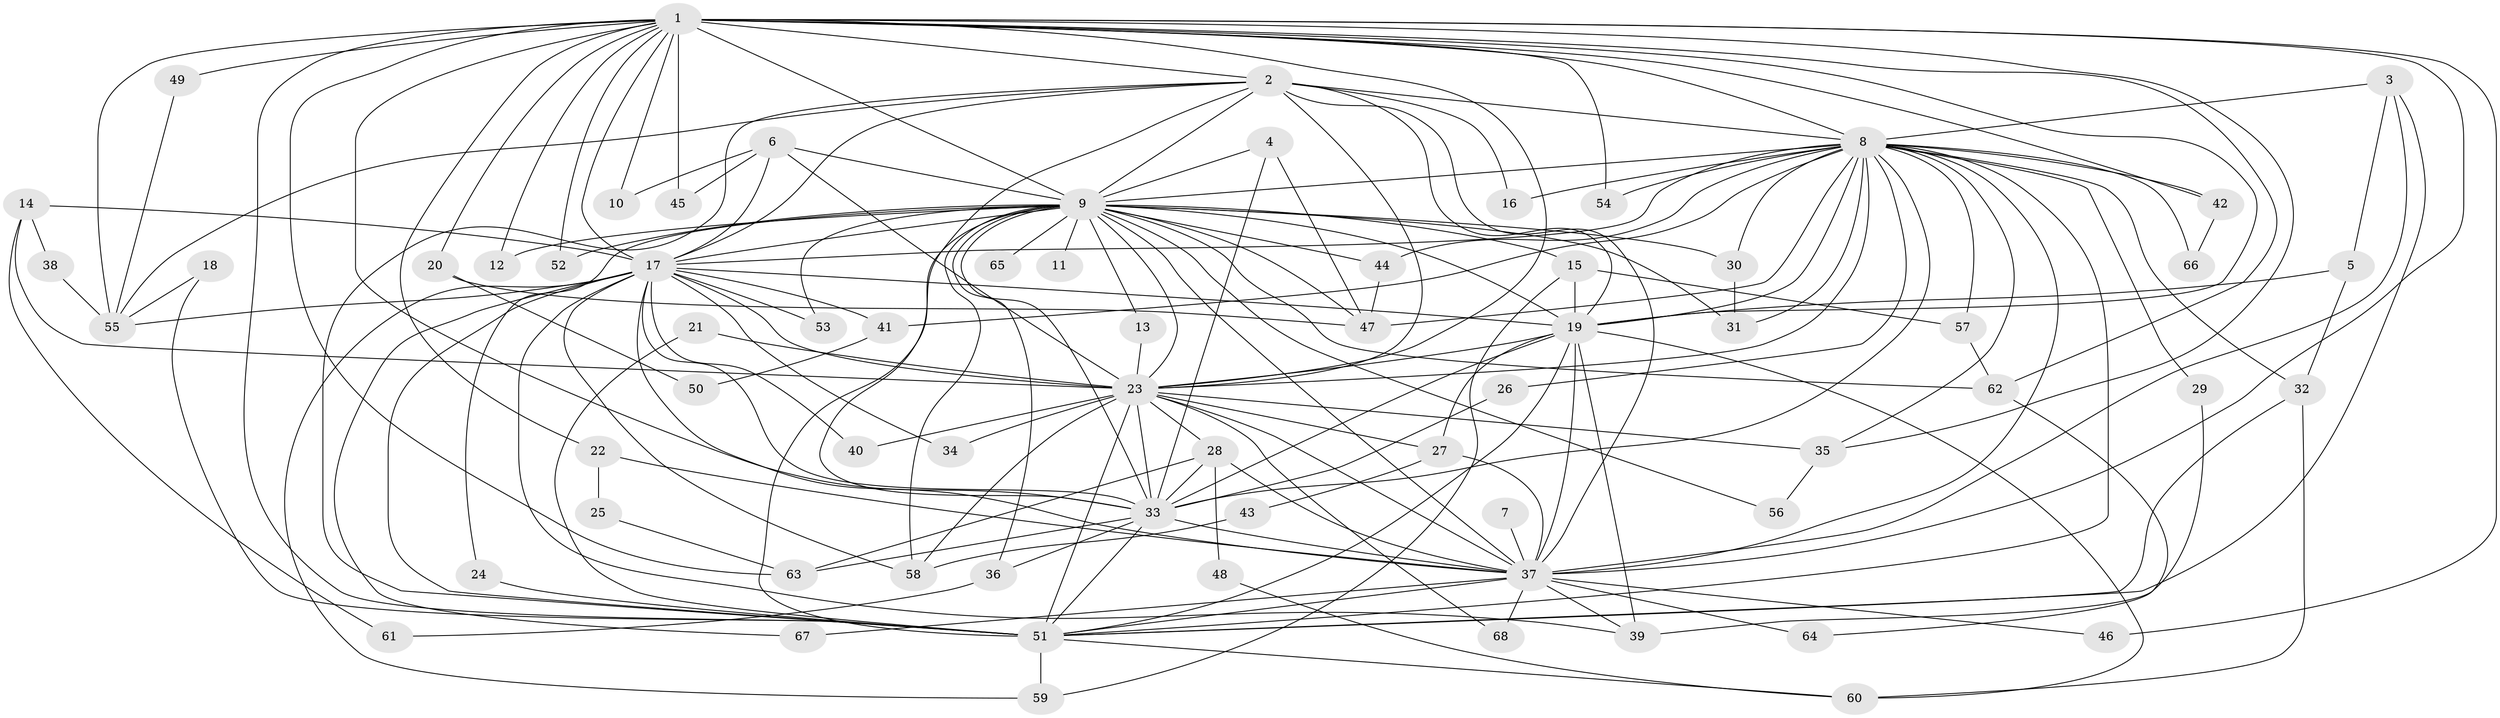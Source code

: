// original degree distribution, {18: 0.010309278350515464, 21: 0.020618556701030927, 24: 0.010309278350515464, 23: 0.010309278350515464, 17: 0.010309278350515464, 15: 0.010309278350515464, 32: 0.010309278350515464, 14: 0.010309278350515464, 27: 0.010309278350515464, 4: 0.14432989690721648, 2: 0.5979381443298969, 3: 0.1134020618556701, 5: 0.030927835051546393, 6: 0.010309278350515464}
// Generated by graph-tools (version 1.1) at 2025/36/03/04/25 23:36:36]
// undirected, 68 vertices, 174 edges
graph export_dot {
  node [color=gray90,style=filled];
  1;
  2;
  3;
  4;
  5;
  6;
  7;
  8;
  9;
  10;
  11;
  12;
  13;
  14;
  15;
  16;
  17;
  18;
  19;
  20;
  21;
  22;
  23;
  24;
  25;
  26;
  27;
  28;
  29;
  30;
  31;
  32;
  33;
  34;
  35;
  36;
  37;
  38;
  39;
  40;
  41;
  42;
  43;
  44;
  45;
  46;
  47;
  48;
  49;
  50;
  51;
  52;
  53;
  54;
  55;
  56;
  57;
  58;
  59;
  60;
  61;
  62;
  63;
  64;
  65;
  66;
  67;
  68;
  1 -- 2 [weight=1.0];
  1 -- 8 [weight=1.0];
  1 -- 9 [weight=1.0];
  1 -- 10 [weight=1.0];
  1 -- 12 [weight=1.0];
  1 -- 17 [weight=1.0];
  1 -- 19 [weight=1.0];
  1 -- 20 [weight=1.0];
  1 -- 22 [weight=1.0];
  1 -- 23 [weight=1.0];
  1 -- 33 [weight=1.0];
  1 -- 35 [weight=1.0];
  1 -- 37 [weight=1.0];
  1 -- 42 [weight=1.0];
  1 -- 45 [weight=1.0];
  1 -- 46 [weight=1.0];
  1 -- 49 [weight=1.0];
  1 -- 51 [weight=1.0];
  1 -- 52 [weight=1.0];
  1 -- 54 [weight=1.0];
  1 -- 55 [weight=1.0];
  1 -- 62 [weight=1.0];
  1 -- 63 [weight=1.0];
  2 -- 8 [weight=2.0];
  2 -- 9 [weight=1.0];
  2 -- 16 [weight=1.0];
  2 -- 17 [weight=2.0];
  2 -- 19 [weight=1.0];
  2 -- 23 [weight=1.0];
  2 -- 33 [weight=1.0];
  2 -- 37 [weight=2.0];
  2 -- 51 [weight=1.0];
  2 -- 55 [weight=1.0];
  3 -- 5 [weight=1.0];
  3 -- 8 [weight=1.0];
  3 -- 37 [weight=1.0];
  3 -- 51 [weight=1.0];
  4 -- 9 [weight=1.0];
  4 -- 33 [weight=1.0];
  4 -- 47 [weight=1.0];
  5 -- 19 [weight=1.0];
  5 -- 32 [weight=1.0];
  6 -- 9 [weight=1.0];
  6 -- 10 [weight=1.0];
  6 -- 17 [weight=1.0];
  6 -- 23 [weight=1.0];
  6 -- 45 [weight=1.0];
  7 -- 37 [weight=1.0];
  8 -- 9 [weight=1.0];
  8 -- 16 [weight=1.0];
  8 -- 17 [weight=1.0];
  8 -- 19 [weight=1.0];
  8 -- 23 [weight=1.0];
  8 -- 26 [weight=1.0];
  8 -- 29 [weight=1.0];
  8 -- 30 [weight=1.0];
  8 -- 31 [weight=1.0];
  8 -- 32 [weight=1.0];
  8 -- 33 [weight=1.0];
  8 -- 35 [weight=1.0];
  8 -- 37 [weight=1.0];
  8 -- 41 [weight=1.0];
  8 -- 42 [weight=2.0];
  8 -- 44 [weight=1.0];
  8 -- 47 [weight=1.0];
  8 -- 51 [weight=1.0];
  8 -- 54 [weight=1.0];
  8 -- 57 [weight=1.0];
  8 -- 66 [weight=1.0];
  9 -- 11 [weight=1.0];
  9 -- 12 [weight=1.0];
  9 -- 13 [weight=1.0];
  9 -- 15 [weight=1.0];
  9 -- 17 [weight=1.0];
  9 -- 19 [weight=1.0];
  9 -- 23 [weight=1.0];
  9 -- 24 [weight=1.0];
  9 -- 30 [weight=2.0];
  9 -- 31 [weight=1.0];
  9 -- 33 [weight=2.0];
  9 -- 36 [weight=1.0];
  9 -- 37 [weight=1.0];
  9 -- 44 [weight=1.0];
  9 -- 47 [weight=1.0];
  9 -- 51 [weight=1.0];
  9 -- 52 [weight=1.0];
  9 -- 53 [weight=1.0];
  9 -- 56 [weight=1.0];
  9 -- 58 [weight=1.0];
  9 -- 62 [weight=1.0];
  9 -- 65 [weight=2.0];
  13 -- 23 [weight=1.0];
  14 -- 17 [weight=1.0];
  14 -- 23 [weight=1.0];
  14 -- 38 [weight=1.0];
  14 -- 61 [weight=1.0];
  15 -- 19 [weight=1.0];
  15 -- 57 [weight=1.0];
  15 -- 59 [weight=1.0];
  17 -- 19 [weight=1.0];
  17 -- 23 [weight=1.0];
  17 -- 33 [weight=1.0];
  17 -- 34 [weight=1.0];
  17 -- 37 [weight=1.0];
  17 -- 39 [weight=1.0];
  17 -- 40 [weight=1.0];
  17 -- 41 [weight=1.0];
  17 -- 51 [weight=1.0];
  17 -- 53 [weight=1.0];
  17 -- 55 [weight=1.0];
  17 -- 58 [weight=1.0];
  17 -- 59 [weight=1.0];
  17 -- 67 [weight=1.0];
  18 -- 51 [weight=1.0];
  18 -- 55 [weight=1.0];
  19 -- 23 [weight=1.0];
  19 -- 27 [weight=1.0];
  19 -- 33 [weight=2.0];
  19 -- 37 [weight=1.0];
  19 -- 39 [weight=1.0];
  19 -- 51 [weight=1.0];
  19 -- 60 [weight=1.0];
  20 -- 47 [weight=1.0];
  20 -- 50 [weight=1.0];
  21 -- 23 [weight=1.0];
  21 -- 51 [weight=1.0];
  22 -- 25 [weight=1.0];
  22 -- 37 [weight=1.0];
  23 -- 27 [weight=1.0];
  23 -- 28 [weight=1.0];
  23 -- 33 [weight=3.0];
  23 -- 34 [weight=1.0];
  23 -- 35 [weight=1.0];
  23 -- 37 [weight=1.0];
  23 -- 40 [weight=1.0];
  23 -- 51 [weight=2.0];
  23 -- 58 [weight=1.0];
  23 -- 68 [weight=1.0];
  24 -- 51 [weight=1.0];
  25 -- 63 [weight=1.0];
  26 -- 33 [weight=1.0];
  27 -- 37 [weight=1.0];
  27 -- 43 [weight=1.0];
  28 -- 33 [weight=1.0];
  28 -- 37 [weight=1.0];
  28 -- 48 [weight=1.0];
  28 -- 63 [weight=1.0];
  29 -- 39 [weight=1.0];
  30 -- 31 [weight=1.0];
  32 -- 51 [weight=1.0];
  32 -- 60 [weight=1.0];
  33 -- 36 [weight=1.0];
  33 -- 37 [weight=1.0];
  33 -- 51 [weight=1.0];
  33 -- 63 [weight=1.0];
  35 -- 56 [weight=1.0];
  36 -- 61 [weight=1.0];
  37 -- 39 [weight=1.0];
  37 -- 46 [weight=1.0];
  37 -- 51 [weight=1.0];
  37 -- 64 [weight=1.0];
  37 -- 67 [weight=1.0];
  37 -- 68 [weight=1.0];
  38 -- 55 [weight=1.0];
  41 -- 50 [weight=1.0];
  42 -- 66 [weight=1.0];
  43 -- 58 [weight=1.0];
  44 -- 47 [weight=1.0];
  48 -- 60 [weight=1.0];
  49 -- 55 [weight=1.0];
  51 -- 59 [weight=1.0];
  51 -- 60 [weight=1.0];
  57 -- 62 [weight=1.0];
  62 -- 64 [weight=1.0];
}
